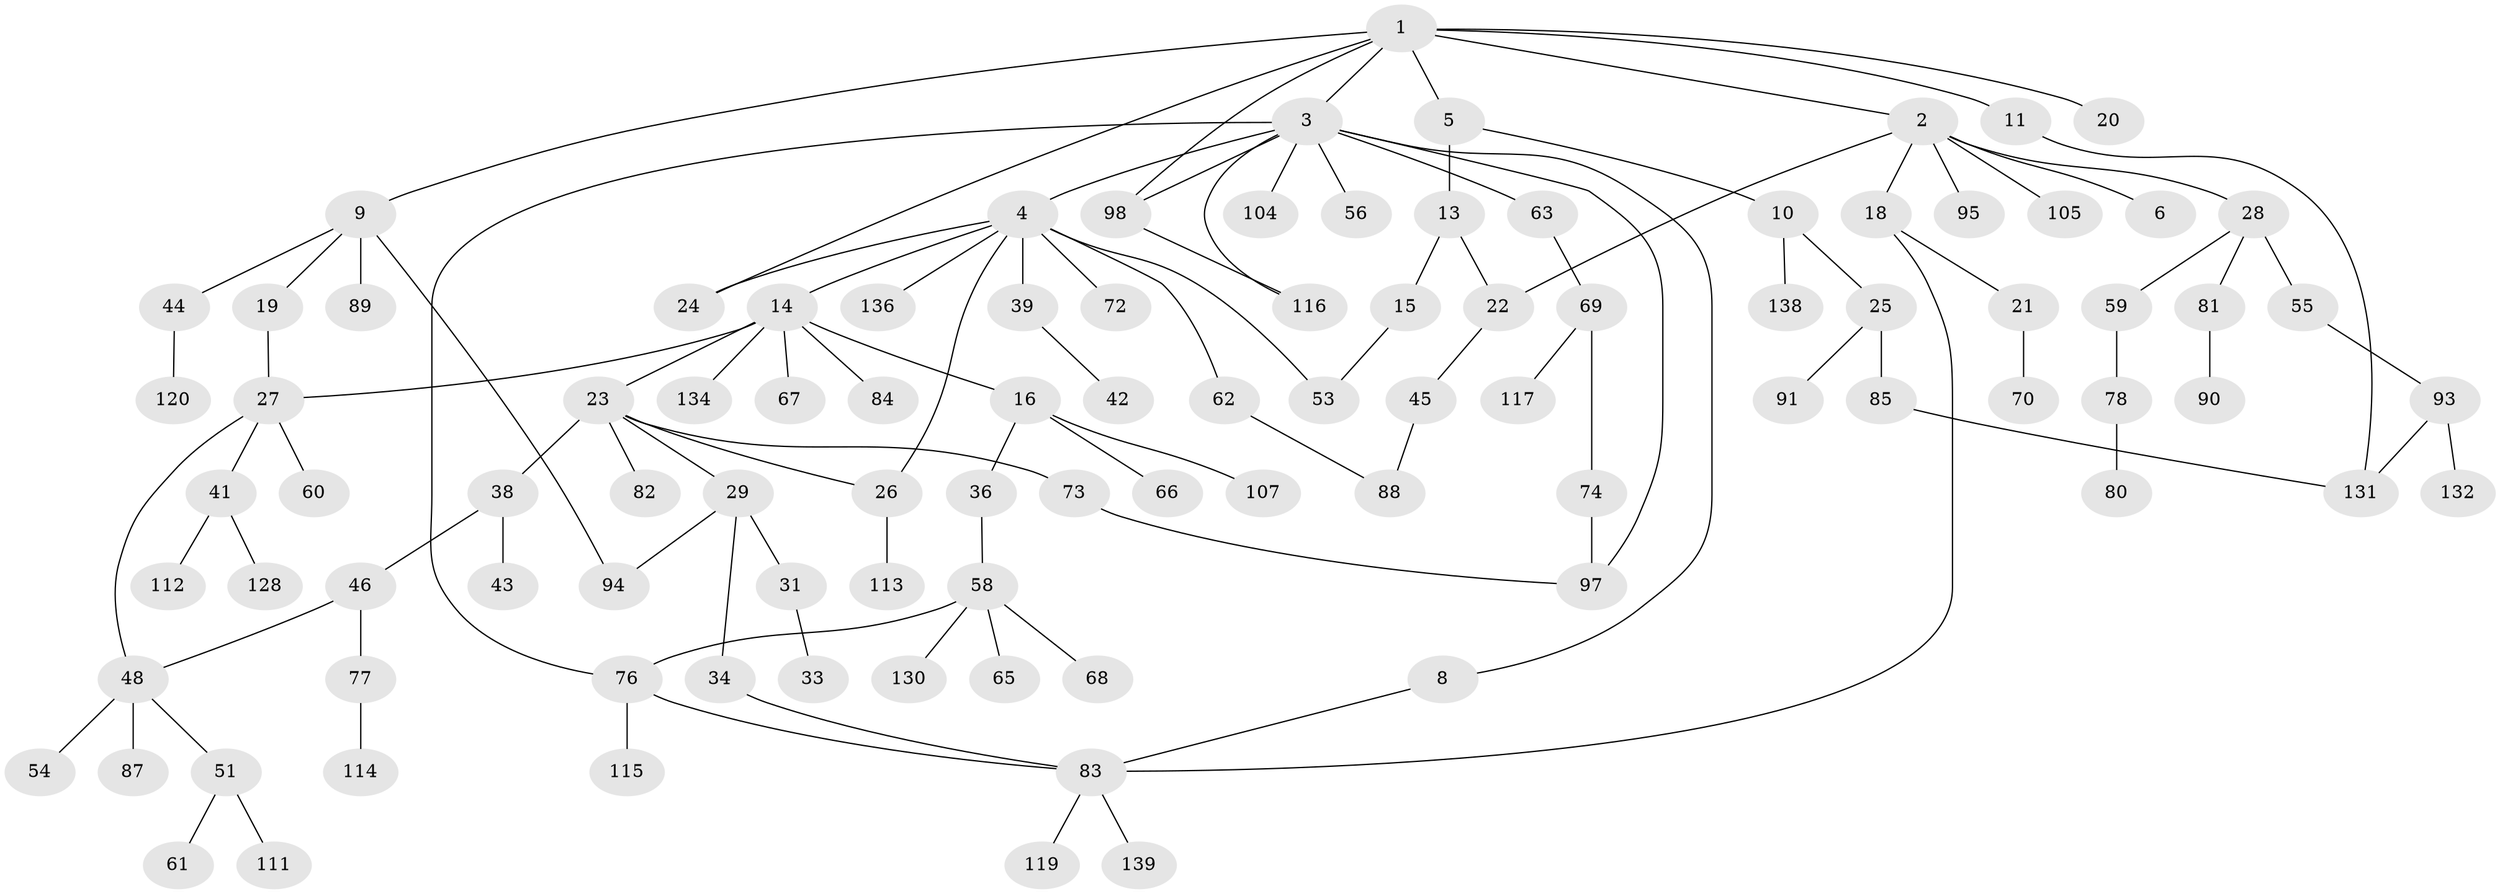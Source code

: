 // original degree distribution, {5: 0.0425531914893617, 8: 0.014184397163120567, 6: 0.03546099290780142, 3: 0.18439716312056736, 2: 0.2553191489361702, 1: 0.41134751773049644, 4: 0.05673758865248227}
// Generated by graph-tools (version 1.1) at 2025/41/03/06/25 10:41:25]
// undirected, 98 vertices, 115 edges
graph export_dot {
graph [start="1"]
  node [color=gray90,style=filled];
  1 [super="+7"];
  2 [super="+86"];
  3 [super="+47"];
  4 [super="+12"];
  5;
  6 [super="+17"];
  8;
  9 [super="+140"];
  10 [super="+122"];
  11 [super="+52"];
  13;
  14 [super="+71"];
  15 [super="+110"];
  16 [super="+64"];
  18;
  19;
  20;
  21;
  22 [super="+100"];
  23 [super="+40"];
  24 [super="+37"];
  25;
  26 [super="+75"];
  27 [super="+50"];
  28 [super="+30"];
  29 [super="+96"];
  31 [super="+32"];
  33 [super="+35"];
  34;
  36 [super="+108"];
  38;
  39 [super="+141"];
  41 [super="+49"];
  42;
  43;
  44;
  45;
  46;
  48 [super="+79"];
  51 [super="+129"];
  53 [super="+57"];
  54;
  55;
  56;
  58 [super="+118"];
  59;
  60 [super="+101"];
  61;
  62;
  63;
  65 [super="+135"];
  66 [super="+123"];
  67;
  68;
  69 [super="+92"];
  70 [super="+125"];
  72;
  73;
  74 [super="+137"];
  76 [super="+106"];
  77 [super="+103"];
  78 [super="+121"];
  80;
  81 [super="+102"];
  82;
  83 [super="+133"];
  84;
  85 [super="+127"];
  87;
  88 [super="+109"];
  89;
  90;
  91;
  93 [super="+124"];
  94 [super="+99"];
  95;
  97;
  98 [super="+126"];
  104;
  105;
  107;
  111;
  112;
  113;
  114;
  115;
  116;
  117;
  119;
  120;
  128;
  130;
  131;
  132;
  134;
  136;
  138;
  139;
  1 -- 2;
  1 -- 3;
  1 -- 5;
  1 -- 20;
  1 -- 98;
  1 -- 24;
  1 -- 9;
  1 -- 11;
  2 -- 6;
  2 -- 18;
  2 -- 28;
  2 -- 95;
  2 -- 105;
  2 -- 22;
  3 -- 4;
  3 -- 8;
  3 -- 56;
  3 -- 97;
  3 -- 116;
  3 -- 104;
  3 -- 76;
  3 -- 63;
  3 -- 98;
  4 -- 39;
  4 -- 53;
  4 -- 62;
  4 -- 72;
  4 -- 24;
  4 -- 26;
  4 -- 136;
  4 -- 14;
  5 -- 10;
  5 -- 13;
  8 -- 83;
  9 -- 19;
  9 -- 44;
  9 -- 89;
  9 -- 94;
  10 -- 25;
  10 -- 138;
  11 -- 131;
  13 -- 15;
  13 -- 22;
  14 -- 16;
  14 -- 23;
  14 -- 27;
  14 -- 67;
  14 -- 84;
  14 -- 134;
  15 -- 53;
  16 -- 36;
  16 -- 66;
  16 -- 107;
  18 -- 21;
  18 -- 83;
  19 -- 27;
  21 -- 70;
  22 -- 45;
  23 -- 29;
  23 -- 38;
  23 -- 82;
  23 -- 73;
  23 -- 26;
  25 -- 85;
  25 -- 91;
  26 -- 113;
  27 -- 41;
  27 -- 60;
  27 -- 48;
  28 -- 55;
  28 -- 59;
  28 -- 81;
  29 -- 31;
  29 -- 34;
  29 -- 94;
  31 -- 33;
  34 -- 83;
  36 -- 58;
  38 -- 43;
  38 -- 46;
  39 -- 42;
  41 -- 112;
  41 -- 128;
  44 -- 120;
  45 -- 88;
  46 -- 48;
  46 -- 77;
  48 -- 51;
  48 -- 54;
  48 -- 87;
  51 -- 61;
  51 -- 111;
  55 -- 93;
  58 -- 65;
  58 -- 68;
  58 -- 76;
  58 -- 130;
  59 -- 78;
  62 -- 88;
  63 -- 69;
  69 -- 74;
  69 -- 117;
  73 -- 97;
  74 -- 97;
  76 -- 83;
  76 -- 115;
  77 -- 114;
  78 -- 80;
  81 -- 90;
  83 -- 119;
  83 -- 139;
  85 -- 131;
  93 -- 132;
  93 -- 131;
  98 -- 116;
}
